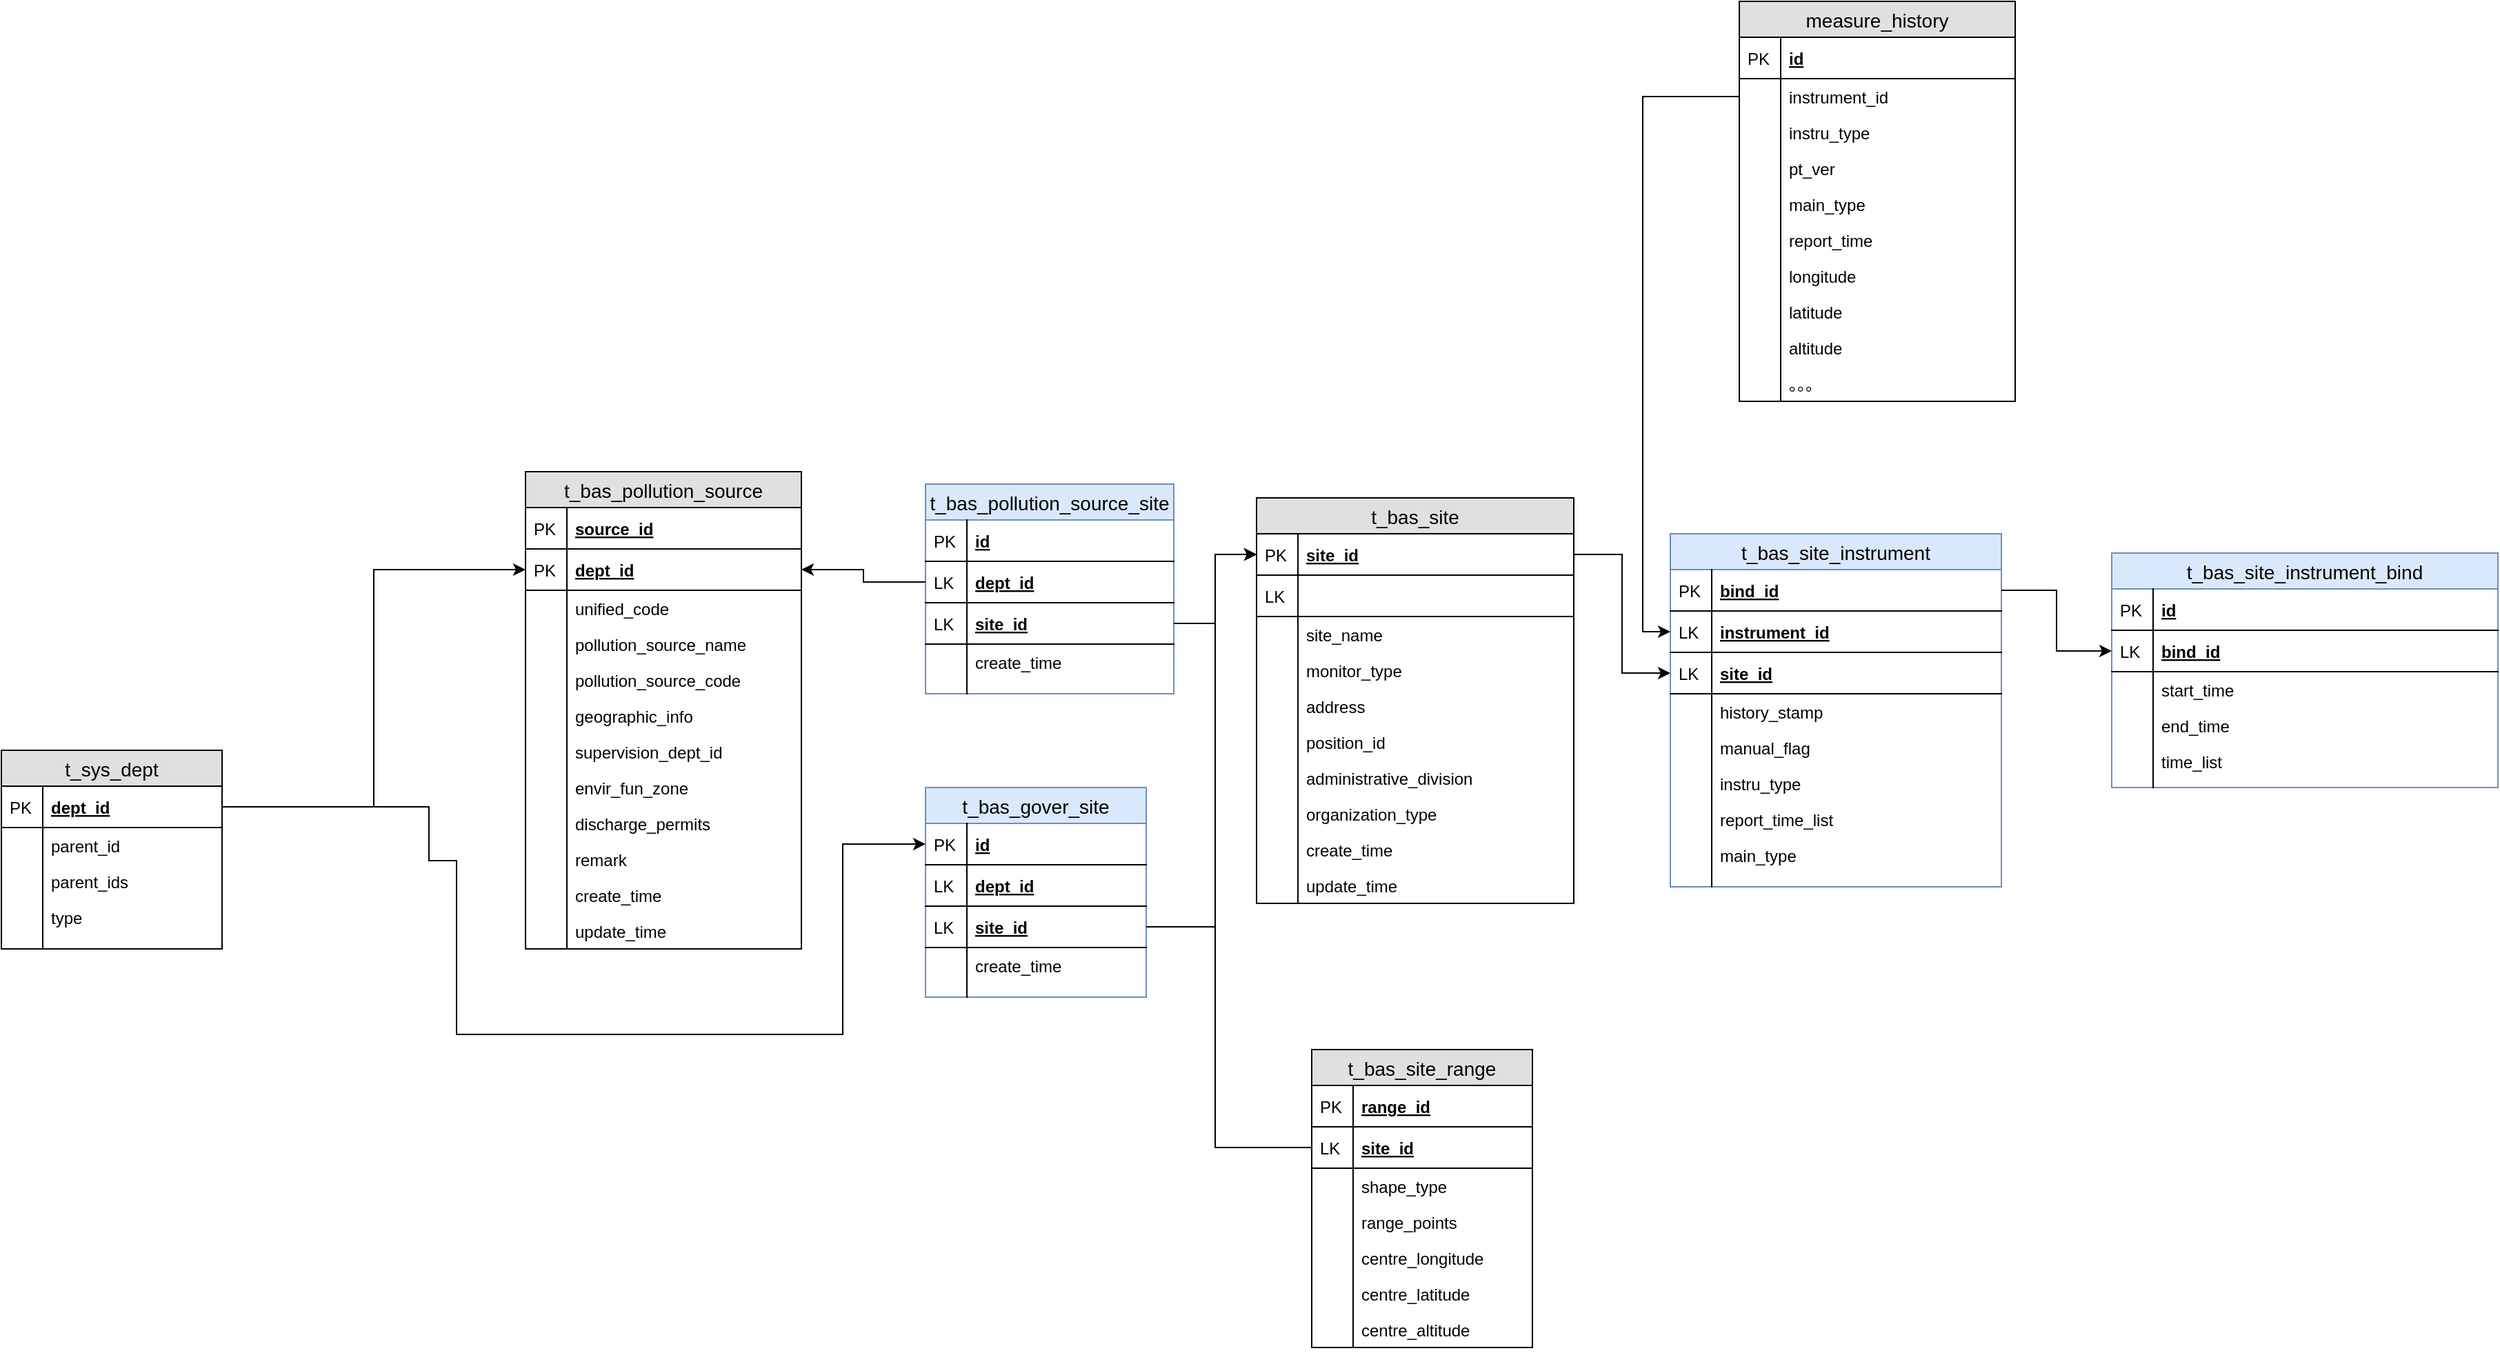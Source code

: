 <mxfile version="12.3.1" type="github" pages="1">
  <diagram id="wBtpnvuAtVZtpom5TscJ" name="Page-1">
    <mxGraphModel dx="2249" dy="1931" grid="1" gridSize="10" guides="1" tooltips="1" connect="1" arrows="1" fold="1" page="1" pageScale="1" pageWidth="827" pageHeight="1169" math="0" shadow="0">
      <root>
        <mxCell id="0"/>
        <mxCell id="1" parent="0"/>
        <mxCell id="mlgvoR9TbAIo5Vg3jV27-1" value="t_bas_site" style="swimlane;fontStyle=0;childLayout=stackLayout;horizontal=1;startSize=26;fillColor=#e0e0e0;horizontalStack=0;resizeParent=1;resizeParentMax=0;resizeLast=0;collapsible=1;marginBottom=0;swimlaneFillColor=#ffffff;align=center;fontSize=14;" parent="1" vertex="1">
          <mxGeometry x="190" y="140" width="230" height="294" as="geometry"/>
        </mxCell>
        <mxCell id="mlgvoR9TbAIo5Vg3jV27-2" value="site_id" style="shape=partialRectangle;top=0;left=0;right=0;bottom=1;align=left;verticalAlign=middle;fillColor=none;spacingLeft=34;spacingRight=4;overflow=hidden;rotatable=0;points=[[0,0.5],[1,0.5]];portConstraint=eastwest;dropTarget=0;fontStyle=5;fontSize=12;" parent="mlgvoR9TbAIo5Vg3jV27-1" vertex="1">
          <mxGeometry y="26" width="230" height="30" as="geometry"/>
        </mxCell>
        <mxCell id="mlgvoR9TbAIo5Vg3jV27-3" value="PK" style="shape=partialRectangle;top=0;left=0;bottom=0;fillColor=none;align=left;verticalAlign=middle;spacingLeft=4;spacingRight=4;overflow=hidden;rotatable=0;points=[];portConstraint=eastwest;part=1;fontSize=12;" parent="mlgvoR9TbAIo5Vg3jV27-2" vertex="1" connectable="0">
          <mxGeometry width="30" height="30" as="geometry"/>
        </mxCell>
        <mxCell id="mlgvoR9TbAIo5Vg3jV27-29" value="" style="shape=partialRectangle;top=0;left=0;right=0;bottom=1;align=left;verticalAlign=middle;fillColor=none;spacingLeft=34;spacingRight=4;overflow=hidden;rotatable=0;points=[[0,0.5],[1,0.5]];portConstraint=eastwest;dropTarget=0;fontStyle=5;fontSize=12;" parent="mlgvoR9TbAIo5Vg3jV27-1" vertex="1">
          <mxGeometry y="56" width="230" height="30" as="geometry"/>
        </mxCell>
        <mxCell id="mlgvoR9TbAIo5Vg3jV27-30" value="LK" style="shape=partialRectangle;top=0;left=0;bottom=0;fillColor=none;align=left;verticalAlign=middle;spacingLeft=4;spacingRight=4;overflow=hidden;rotatable=0;points=[];portConstraint=eastwest;part=1;fontSize=12;" parent="mlgvoR9TbAIo5Vg3jV27-29" vertex="1" connectable="0">
          <mxGeometry width="30" height="30" as="geometry"/>
        </mxCell>
        <mxCell id="mlgvoR9TbAIo5Vg3jV27-4" value="site_name" style="shape=partialRectangle;top=0;left=0;right=0;bottom=0;align=left;verticalAlign=top;fillColor=none;spacingLeft=34;spacingRight=4;overflow=hidden;rotatable=0;points=[[0,0.5],[1,0.5]];portConstraint=eastwest;dropTarget=0;fontSize=12;" parent="mlgvoR9TbAIo5Vg3jV27-1" vertex="1">
          <mxGeometry y="86" width="230" height="26" as="geometry"/>
        </mxCell>
        <mxCell id="mlgvoR9TbAIo5Vg3jV27-5" value="" style="shape=partialRectangle;top=0;left=0;bottom=0;fillColor=none;align=left;verticalAlign=top;spacingLeft=4;spacingRight=4;overflow=hidden;rotatable=0;points=[];portConstraint=eastwest;part=1;fontSize=12;" parent="mlgvoR9TbAIo5Vg3jV27-4" vertex="1" connectable="0">
          <mxGeometry width="30" height="26" as="geometry"/>
        </mxCell>
        <mxCell id="mlgvoR9TbAIo5Vg3jV27-6" value="monitor_type" style="shape=partialRectangle;top=0;left=0;right=0;bottom=0;align=left;verticalAlign=top;fillColor=none;spacingLeft=34;spacingRight=4;overflow=hidden;rotatable=0;points=[[0,0.5],[1,0.5]];portConstraint=eastwest;dropTarget=0;fontSize=12;" parent="mlgvoR9TbAIo5Vg3jV27-1" vertex="1">
          <mxGeometry y="112" width="230" height="26" as="geometry"/>
        </mxCell>
        <mxCell id="mlgvoR9TbAIo5Vg3jV27-7" value="" style="shape=partialRectangle;top=0;left=0;bottom=0;fillColor=none;align=left;verticalAlign=top;spacingLeft=4;spacingRight=4;overflow=hidden;rotatable=0;points=[];portConstraint=eastwest;part=1;fontSize=12;" parent="mlgvoR9TbAIo5Vg3jV27-6" vertex="1" connectable="0">
          <mxGeometry width="30" height="26" as="geometry"/>
        </mxCell>
        <mxCell id="mlgvoR9TbAIo5Vg3jV27-8" value="address" style="shape=partialRectangle;top=0;left=0;right=0;bottom=0;align=left;verticalAlign=top;fillColor=none;spacingLeft=34;spacingRight=4;overflow=hidden;rotatable=0;points=[[0,0.5],[1,0.5]];portConstraint=eastwest;dropTarget=0;fontSize=12;" parent="mlgvoR9TbAIo5Vg3jV27-1" vertex="1">
          <mxGeometry y="138" width="230" height="26" as="geometry"/>
        </mxCell>
        <mxCell id="mlgvoR9TbAIo5Vg3jV27-9" value="" style="shape=partialRectangle;top=0;left=0;bottom=0;fillColor=none;align=left;verticalAlign=top;spacingLeft=4;spacingRight=4;overflow=hidden;rotatable=0;points=[];portConstraint=eastwest;part=1;fontSize=12;" parent="mlgvoR9TbAIo5Vg3jV27-8" vertex="1" connectable="0">
          <mxGeometry width="30" height="26" as="geometry"/>
        </mxCell>
        <mxCell id="mlgvoR9TbAIo5Vg3jV27-31" value="position_id" style="shape=partialRectangle;top=0;left=0;right=0;bottom=0;align=left;verticalAlign=top;fillColor=none;spacingLeft=34;spacingRight=4;overflow=hidden;rotatable=0;points=[[0,0.5],[1,0.5]];portConstraint=eastwest;dropTarget=0;fontSize=12;" parent="mlgvoR9TbAIo5Vg3jV27-1" vertex="1">
          <mxGeometry y="164" width="230" height="26" as="geometry"/>
        </mxCell>
        <mxCell id="mlgvoR9TbAIo5Vg3jV27-32" value="" style="shape=partialRectangle;top=0;left=0;bottom=0;fillColor=none;align=left;verticalAlign=top;spacingLeft=4;spacingRight=4;overflow=hidden;rotatable=0;points=[];portConstraint=eastwest;part=1;fontSize=12;" parent="mlgvoR9TbAIo5Vg3jV27-31" vertex="1" connectable="0">
          <mxGeometry width="30" height="26" as="geometry"/>
        </mxCell>
        <mxCell id="mlgvoR9TbAIo5Vg3jV27-34" value="administrative_division" style="shape=partialRectangle;top=0;left=0;right=0;bottom=0;align=left;verticalAlign=top;fillColor=none;spacingLeft=34;spacingRight=4;overflow=hidden;rotatable=0;points=[[0,0.5],[1,0.5]];portConstraint=eastwest;dropTarget=0;fontSize=12;" parent="mlgvoR9TbAIo5Vg3jV27-1" vertex="1">
          <mxGeometry y="190" width="230" height="26" as="geometry"/>
        </mxCell>
        <mxCell id="mlgvoR9TbAIo5Vg3jV27-35" value="" style="shape=partialRectangle;top=0;left=0;bottom=0;fillColor=none;align=left;verticalAlign=top;spacingLeft=4;spacingRight=4;overflow=hidden;rotatable=0;points=[];portConstraint=eastwest;part=1;fontSize=12;" parent="mlgvoR9TbAIo5Vg3jV27-34" vertex="1" connectable="0">
          <mxGeometry width="30" height="26" as="geometry"/>
        </mxCell>
        <mxCell id="mlgvoR9TbAIo5Vg3jV27-178" value="organization_type" style="shape=partialRectangle;top=0;left=0;right=0;bottom=0;align=left;verticalAlign=top;fillColor=none;spacingLeft=34;spacingRight=4;overflow=hidden;rotatable=0;points=[[0,0.5],[1,0.5]];portConstraint=eastwest;dropTarget=0;fontSize=12;" parent="mlgvoR9TbAIo5Vg3jV27-1" vertex="1">
          <mxGeometry y="216" width="230" height="26" as="geometry"/>
        </mxCell>
        <mxCell id="mlgvoR9TbAIo5Vg3jV27-179" value="" style="shape=partialRectangle;top=0;left=0;bottom=0;fillColor=none;align=left;verticalAlign=top;spacingLeft=4;spacingRight=4;overflow=hidden;rotatable=0;points=[];portConstraint=eastwest;part=1;fontSize=12;" parent="mlgvoR9TbAIo5Vg3jV27-178" vertex="1" connectable="0">
          <mxGeometry width="30" height="26" as="geometry"/>
        </mxCell>
        <mxCell id="mlgvoR9TbAIo5Vg3jV27-180" value="create_time" style="shape=partialRectangle;top=0;left=0;right=0;bottom=0;align=left;verticalAlign=top;fillColor=none;spacingLeft=34;spacingRight=4;overflow=hidden;rotatable=0;points=[[0,0.5],[1,0.5]];portConstraint=eastwest;dropTarget=0;fontSize=12;" parent="mlgvoR9TbAIo5Vg3jV27-1" vertex="1">
          <mxGeometry y="242" width="230" height="26" as="geometry"/>
        </mxCell>
        <mxCell id="mlgvoR9TbAIo5Vg3jV27-181" value="" style="shape=partialRectangle;top=0;left=0;bottom=0;fillColor=none;align=left;verticalAlign=top;spacingLeft=4;spacingRight=4;overflow=hidden;rotatable=0;points=[];portConstraint=eastwest;part=1;fontSize=12;" parent="mlgvoR9TbAIo5Vg3jV27-180" vertex="1" connectable="0">
          <mxGeometry width="30" height="26" as="geometry"/>
        </mxCell>
        <mxCell id="mlgvoR9TbAIo5Vg3jV27-182" value="update_time" style="shape=partialRectangle;top=0;left=0;right=0;bottom=0;align=left;verticalAlign=top;fillColor=none;spacingLeft=34;spacingRight=4;overflow=hidden;rotatable=0;points=[[0,0.5],[1,0.5]];portConstraint=eastwest;dropTarget=0;fontSize=12;" parent="mlgvoR9TbAIo5Vg3jV27-1" vertex="1">
          <mxGeometry y="268" width="230" height="26" as="geometry"/>
        </mxCell>
        <mxCell id="mlgvoR9TbAIo5Vg3jV27-183" value="" style="shape=partialRectangle;top=0;left=0;bottom=0;fillColor=none;align=left;verticalAlign=top;spacingLeft=4;spacingRight=4;overflow=hidden;rotatable=0;points=[];portConstraint=eastwest;part=1;fontSize=12;" parent="mlgvoR9TbAIo5Vg3jV27-182" vertex="1" connectable="0">
          <mxGeometry width="30" height="26" as="geometry"/>
        </mxCell>
        <mxCell id="mlgvoR9TbAIo5Vg3jV27-36" value="t_bas_site_instrument" style="swimlane;fontStyle=0;childLayout=stackLayout;horizontal=1;startSize=26;fillColor=#dae8fc;horizontalStack=0;resizeParent=1;resizeParentMax=0;resizeLast=0;collapsible=1;marginBottom=0;swimlaneFillColor=#ffffff;align=center;fontSize=14;strokeColor=#6c8ebf;" parent="1" vertex="1">
          <mxGeometry x="490" y="166" width="240" height="256" as="geometry"/>
        </mxCell>
        <mxCell id="mlgvoR9TbAIo5Vg3jV27-37" value="bind_id" style="shape=partialRectangle;top=0;left=0;right=0;bottom=1;align=left;verticalAlign=middle;fillColor=none;spacingLeft=34;spacingRight=4;overflow=hidden;rotatable=0;points=[[0,0.5],[1,0.5]];portConstraint=eastwest;dropTarget=0;fontStyle=5;fontSize=12;" parent="mlgvoR9TbAIo5Vg3jV27-36" vertex="1">
          <mxGeometry y="26" width="240" height="30" as="geometry"/>
        </mxCell>
        <mxCell id="mlgvoR9TbAIo5Vg3jV27-38" value="PK" style="shape=partialRectangle;top=0;left=0;bottom=0;fillColor=none;align=left;verticalAlign=middle;spacingLeft=4;spacingRight=4;overflow=hidden;rotatable=0;points=[];portConstraint=eastwest;part=1;fontSize=12;" parent="mlgvoR9TbAIo5Vg3jV27-37" vertex="1" connectable="0">
          <mxGeometry width="30" height="30" as="geometry"/>
        </mxCell>
        <mxCell id="mlgvoR9TbAIo5Vg3jV27-47" value="instrument_id" style="shape=partialRectangle;top=0;left=0;right=0;bottom=1;align=left;verticalAlign=middle;fillColor=none;spacingLeft=34;spacingRight=4;overflow=hidden;rotatable=0;points=[[0,0.5],[1,0.5]];portConstraint=eastwest;dropTarget=0;fontStyle=5;fontSize=12;" parent="mlgvoR9TbAIo5Vg3jV27-36" vertex="1">
          <mxGeometry y="56" width="240" height="30" as="geometry"/>
        </mxCell>
        <mxCell id="mlgvoR9TbAIo5Vg3jV27-48" value="LK" style="shape=partialRectangle;top=0;left=0;bottom=0;fillColor=none;align=left;verticalAlign=middle;spacingLeft=4;spacingRight=4;overflow=hidden;rotatable=0;points=[];portConstraint=eastwest;part=1;fontSize=12;" parent="mlgvoR9TbAIo5Vg3jV27-47" vertex="1" connectable="0">
          <mxGeometry width="30" height="30" as="geometry"/>
        </mxCell>
        <mxCell id="mlgvoR9TbAIo5Vg3jV27-49" value="site_id" style="shape=partialRectangle;top=0;left=0;right=0;bottom=1;align=left;verticalAlign=middle;fillColor=none;spacingLeft=34;spacingRight=4;overflow=hidden;rotatable=0;points=[[0,0.5],[1,0.5]];portConstraint=eastwest;dropTarget=0;fontStyle=5;fontSize=12;" parent="mlgvoR9TbAIo5Vg3jV27-36" vertex="1">
          <mxGeometry y="86" width="240" height="30" as="geometry"/>
        </mxCell>
        <mxCell id="mlgvoR9TbAIo5Vg3jV27-50" value="LK" style="shape=partialRectangle;top=0;left=0;bottom=0;fillColor=none;align=left;verticalAlign=middle;spacingLeft=4;spacingRight=4;overflow=hidden;rotatable=0;points=[];portConstraint=eastwest;part=1;fontSize=12;" parent="mlgvoR9TbAIo5Vg3jV27-49" vertex="1" connectable="0">
          <mxGeometry width="30" height="30" as="geometry"/>
        </mxCell>
        <mxCell id="mlgvoR9TbAIo5Vg3jV27-39" value="history_stamp" style="shape=partialRectangle;top=0;left=0;right=0;bottom=0;align=left;verticalAlign=top;fillColor=none;spacingLeft=34;spacingRight=4;overflow=hidden;rotatable=0;points=[[0,0.5],[1,0.5]];portConstraint=eastwest;dropTarget=0;fontSize=12;" parent="mlgvoR9TbAIo5Vg3jV27-36" vertex="1">
          <mxGeometry y="116" width="240" height="26" as="geometry"/>
        </mxCell>
        <mxCell id="mlgvoR9TbAIo5Vg3jV27-40" value="" style="shape=partialRectangle;top=0;left=0;bottom=0;fillColor=none;align=left;verticalAlign=top;spacingLeft=4;spacingRight=4;overflow=hidden;rotatable=0;points=[];portConstraint=eastwest;part=1;fontSize=12;" parent="mlgvoR9TbAIo5Vg3jV27-39" vertex="1" connectable="0">
          <mxGeometry width="30" height="26" as="geometry"/>
        </mxCell>
        <mxCell id="mlgvoR9TbAIo5Vg3jV27-41" value="manual_flag" style="shape=partialRectangle;top=0;left=0;right=0;bottom=0;align=left;verticalAlign=top;fillColor=none;spacingLeft=34;spacingRight=4;overflow=hidden;rotatable=0;points=[[0,0.5],[1,0.5]];portConstraint=eastwest;dropTarget=0;fontSize=12;" parent="mlgvoR9TbAIo5Vg3jV27-36" vertex="1">
          <mxGeometry y="142" width="240" height="26" as="geometry"/>
        </mxCell>
        <mxCell id="mlgvoR9TbAIo5Vg3jV27-42" value="" style="shape=partialRectangle;top=0;left=0;bottom=0;fillColor=none;align=left;verticalAlign=top;spacingLeft=4;spacingRight=4;overflow=hidden;rotatable=0;points=[];portConstraint=eastwest;part=1;fontSize=12;" parent="mlgvoR9TbAIo5Vg3jV27-41" vertex="1" connectable="0">
          <mxGeometry width="30" height="26" as="geometry"/>
        </mxCell>
        <mxCell id="mlgvoR9TbAIo5Vg3jV27-43" value="instru_type" style="shape=partialRectangle;top=0;left=0;right=0;bottom=0;align=left;verticalAlign=top;fillColor=none;spacingLeft=34;spacingRight=4;overflow=hidden;rotatable=0;points=[[0,0.5],[1,0.5]];portConstraint=eastwest;dropTarget=0;fontSize=12;" parent="mlgvoR9TbAIo5Vg3jV27-36" vertex="1">
          <mxGeometry y="168" width="240" height="26" as="geometry"/>
        </mxCell>
        <mxCell id="mlgvoR9TbAIo5Vg3jV27-44" value="" style="shape=partialRectangle;top=0;left=0;bottom=0;fillColor=none;align=left;verticalAlign=top;spacingLeft=4;spacingRight=4;overflow=hidden;rotatable=0;points=[];portConstraint=eastwest;part=1;fontSize=12;" parent="mlgvoR9TbAIo5Vg3jV27-43" vertex="1" connectable="0">
          <mxGeometry width="30" height="26" as="geometry"/>
        </mxCell>
        <mxCell id="mlgvoR9TbAIo5Vg3jV27-53" value="report_time_list" style="shape=partialRectangle;top=0;left=0;right=0;bottom=0;align=left;verticalAlign=top;fillColor=none;spacingLeft=34;spacingRight=4;overflow=hidden;rotatable=0;points=[[0,0.5],[1,0.5]];portConstraint=eastwest;dropTarget=0;fontSize=12;" parent="mlgvoR9TbAIo5Vg3jV27-36" vertex="1">
          <mxGeometry y="194" width="240" height="26" as="geometry"/>
        </mxCell>
        <mxCell id="mlgvoR9TbAIo5Vg3jV27-54" value="" style="shape=partialRectangle;top=0;left=0;bottom=0;fillColor=none;align=left;verticalAlign=top;spacingLeft=4;spacingRight=4;overflow=hidden;rotatable=0;points=[];portConstraint=eastwest;part=1;fontSize=12;" parent="mlgvoR9TbAIo5Vg3jV27-53" vertex="1" connectable="0">
          <mxGeometry width="30" height="26" as="geometry"/>
        </mxCell>
        <mxCell id="mlgvoR9TbAIo5Vg3jV27-51" value="main_type" style="shape=partialRectangle;top=0;left=0;right=0;bottom=0;align=left;verticalAlign=top;fillColor=none;spacingLeft=34;spacingRight=4;overflow=hidden;rotatable=0;points=[[0,0.5],[1,0.5]];portConstraint=eastwest;dropTarget=0;fontSize=12;" parent="mlgvoR9TbAIo5Vg3jV27-36" vertex="1">
          <mxGeometry y="220" width="240" height="26" as="geometry"/>
        </mxCell>
        <mxCell id="mlgvoR9TbAIo5Vg3jV27-52" value="" style="shape=partialRectangle;top=0;left=0;bottom=0;fillColor=none;align=left;verticalAlign=top;spacingLeft=4;spacingRight=4;overflow=hidden;rotatable=0;points=[];portConstraint=eastwest;part=1;fontSize=12;" parent="mlgvoR9TbAIo5Vg3jV27-51" vertex="1" connectable="0">
          <mxGeometry width="30" height="26" as="geometry"/>
        </mxCell>
        <mxCell id="mlgvoR9TbAIo5Vg3jV27-45" value="" style="shape=partialRectangle;top=0;left=0;right=0;bottom=0;align=left;verticalAlign=top;fillColor=none;spacingLeft=34;spacingRight=4;overflow=hidden;rotatable=0;points=[[0,0.5],[1,0.5]];portConstraint=eastwest;dropTarget=0;fontSize=12;" parent="mlgvoR9TbAIo5Vg3jV27-36" vertex="1">
          <mxGeometry y="246" width="240" height="10" as="geometry"/>
        </mxCell>
        <mxCell id="mlgvoR9TbAIo5Vg3jV27-46" value="" style="shape=partialRectangle;top=0;left=0;bottom=0;fillColor=none;align=left;verticalAlign=top;spacingLeft=4;spacingRight=4;overflow=hidden;rotatable=0;points=[];portConstraint=eastwest;part=1;fontSize=12;" parent="mlgvoR9TbAIo5Vg3jV27-45" vertex="1" connectable="0">
          <mxGeometry width="30" height="10" as="geometry"/>
        </mxCell>
        <mxCell id="mlgvoR9TbAIo5Vg3jV27-55" value="t_bas_site_range" style="swimlane;fontStyle=0;childLayout=stackLayout;horizontal=1;startSize=26;fillColor=#e0e0e0;horizontalStack=0;resizeParent=1;resizeParentMax=0;resizeLast=0;collapsible=1;marginBottom=0;swimlaneFillColor=#ffffff;align=center;fontSize=14;" parent="1" vertex="1">
          <mxGeometry x="230" y="540" width="160" height="216" as="geometry"/>
        </mxCell>
        <mxCell id="mlgvoR9TbAIo5Vg3jV27-56" value="range_id" style="shape=partialRectangle;top=0;left=0;right=0;bottom=1;align=left;verticalAlign=middle;fillColor=none;spacingLeft=34;spacingRight=4;overflow=hidden;rotatable=0;points=[[0,0.5],[1,0.5]];portConstraint=eastwest;dropTarget=0;fontStyle=5;fontSize=12;" parent="mlgvoR9TbAIo5Vg3jV27-55" vertex="1">
          <mxGeometry y="26" width="160" height="30" as="geometry"/>
        </mxCell>
        <mxCell id="mlgvoR9TbAIo5Vg3jV27-57" value="PK" style="shape=partialRectangle;top=0;left=0;bottom=0;fillColor=none;align=left;verticalAlign=middle;spacingLeft=4;spacingRight=4;overflow=hidden;rotatable=0;points=[];portConstraint=eastwest;part=1;fontSize=12;" parent="mlgvoR9TbAIo5Vg3jV27-56" vertex="1" connectable="0">
          <mxGeometry width="30" height="30" as="geometry"/>
        </mxCell>
        <mxCell id="mlgvoR9TbAIo5Vg3jV27-66" value="site_id" style="shape=partialRectangle;top=0;left=0;right=0;bottom=1;align=left;verticalAlign=middle;fillColor=none;spacingLeft=34;spacingRight=4;overflow=hidden;rotatable=0;points=[[0,0.5],[1,0.5]];portConstraint=eastwest;dropTarget=0;fontStyle=5;fontSize=12;" parent="mlgvoR9TbAIo5Vg3jV27-55" vertex="1">
          <mxGeometry y="56" width="160" height="30" as="geometry"/>
        </mxCell>
        <mxCell id="mlgvoR9TbAIo5Vg3jV27-67" value="LK" style="shape=partialRectangle;top=0;left=0;bottom=0;fillColor=none;align=left;verticalAlign=middle;spacingLeft=4;spacingRight=4;overflow=hidden;rotatable=0;points=[];portConstraint=eastwest;part=1;fontSize=12;" parent="mlgvoR9TbAIo5Vg3jV27-66" vertex="1" connectable="0">
          <mxGeometry width="30" height="30" as="geometry"/>
        </mxCell>
        <mxCell id="mlgvoR9TbAIo5Vg3jV27-58" value="shape_type" style="shape=partialRectangle;top=0;left=0;right=0;bottom=0;align=left;verticalAlign=top;fillColor=none;spacingLeft=34;spacingRight=4;overflow=hidden;rotatable=0;points=[[0,0.5],[1,0.5]];portConstraint=eastwest;dropTarget=0;fontSize=12;" parent="mlgvoR9TbAIo5Vg3jV27-55" vertex="1">
          <mxGeometry y="86" width="160" height="26" as="geometry"/>
        </mxCell>
        <mxCell id="mlgvoR9TbAIo5Vg3jV27-59" value="" style="shape=partialRectangle;top=0;left=0;bottom=0;fillColor=none;align=left;verticalAlign=top;spacingLeft=4;spacingRight=4;overflow=hidden;rotatable=0;points=[];portConstraint=eastwest;part=1;fontSize=12;" parent="mlgvoR9TbAIo5Vg3jV27-58" vertex="1" connectable="0">
          <mxGeometry width="30" height="26" as="geometry"/>
        </mxCell>
        <mxCell id="mlgvoR9TbAIo5Vg3jV27-60" value="range_points" style="shape=partialRectangle;top=0;left=0;right=0;bottom=0;align=left;verticalAlign=top;fillColor=none;spacingLeft=34;spacingRight=4;overflow=hidden;rotatable=0;points=[[0,0.5],[1,0.5]];portConstraint=eastwest;dropTarget=0;fontSize=12;" parent="mlgvoR9TbAIo5Vg3jV27-55" vertex="1">
          <mxGeometry y="112" width="160" height="26" as="geometry"/>
        </mxCell>
        <mxCell id="mlgvoR9TbAIo5Vg3jV27-61" value="" style="shape=partialRectangle;top=0;left=0;bottom=0;fillColor=none;align=left;verticalAlign=top;spacingLeft=4;spacingRight=4;overflow=hidden;rotatable=0;points=[];portConstraint=eastwest;part=1;fontSize=12;" parent="mlgvoR9TbAIo5Vg3jV27-60" vertex="1" connectable="0">
          <mxGeometry width="30" height="26" as="geometry"/>
        </mxCell>
        <mxCell id="mlgvoR9TbAIo5Vg3jV27-62" value="centre_longitude" style="shape=partialRectangle;top=0;left=0;right=0;bottom=0;align=left;verticalAlign=top;fillColor=none;spacingLeft=34;spacingRight=4;overflow=hidden;rotatable=0;points=[[0,0.5],[1,0.5]];portConstraint=eastwest;dropTarget=0;fontSize=12;" parent="mlgvoR9TbAIo5Vg3jV27-55" vertex="1">
          <mxGeometry y="138" width="160" height="26" as="geometry"/>
        </mxCell>
        <mxCell id="mlgvoR9TbAIo5Vg3jV27-63" value="" style="shape=partialRectangle;top=0;left=0;bottom=0;fillColor=none;align=left;verticalAlign=top;spacingLeft=4;spacingRight=4;overflow=hidden;rotatable=0;points=[];portConstraint=eastwest;part=1;fontSize=12;" parent="mlgvoR9TbAIo5Vg3jV27-62" vertex="1" connectable="0">
          <mxGeometry width="30" height="26" as="geometry"/>
        </mxCell>
        <mxCell id="mlgvoR9TbAIo5Vg3jV27-68" value="centre_latitude" style="shape=partialRectangle;top=0;left=0;right=0;bottom=0;align=left;verticalAlign=top;fillColor=none;spacingLeft=34;spacingRight=4;overflow=hidden;rotatable=0;points=[[0,0.5],[1,0.5]];portConstraint=eastwest;dropTarget=0;fontSize=12;" parent="mlgvoR9TbAIo5Vg3jV27-55" vertex="1">
          <mxGeometry y="164" width="160" height="26" as="geometry"/>
        </mxCell>
        <mxCell id="mlgvoR9TbAIo5Vg3jV27-69" value="" style="shape=partialRectangle;top=0;left=0;bottom=0;fillColor=none;align=left;verticalAlign=top;spacingLeft=4;spacingRight=4;overflow=hidden;rotatable=0;points=[];portConstraint=eastwest;part=1;fontSize=12;" parent="mlgvoR9TbAIo5Vg3jV27-68" vertex="1" connectable="0">
          <mxGeometry width="30" height="26" as="geometry"/>
        </mxCell>
        <mxCell id="mlgvoR9TbAIo5Vg3jV27-70" value="centre_altitude" style="shape=partialRectangle;top=0;left=0;right=0;bottom=0;align=left;verticalAlign=top;fillColor=none;spacingLeft=34;spacingRight=4;overflow=hidden;rotatable=0;points=[[0,0.5],[1,0.5]];portConstraint=eastwest;dropTarget=0;fontSize=12;" parent="mlgvoR9TbAIo5Vg3jV27-55" vertex="1">
          <mxGeometry y="190" width="160" height="26" as="geometry"/>
        </mxCell>
        <mxCell id="mlgvoR9TbAIo5Vg3jV27-71" value="" style="shape=partialRectangle;top=0;left=0;bottom=0;fillColor=none;align=left;verticalAlign=top;spacingLeft=4;spacingRight=4;overflow=hidden;rotatable=0;points=[];portConstraint=eastwest;part=1;fontSize=12;" parent="mlgvoR9TbAIo5Vg3jV27-70" vertex="1" connectable="0">
          <mxGeometry width="30" height="26" as="geometry"/>
        </mxCell>
        <mxCell id="mlgvoR9TbAIo5Vg3jV27-72" value="t_bas_site_instrument_bind" style="swimlane;fontStyle=0;childLayout=stackLayout;horizontal=1;startSize=26;fillColor=#dae8fc;horizontalStack=0;resizeParent=1;resizeParentMax=0;resizeLast=0;collapsible=1;marginBottom=0;swimlaneFillColor=#ffffff;align=center;fontSize=14;strokeColor=#6c8ebf;" parent="1" vertex="1">
          <mxGeometry x="810" y="180" width="280" height="170" as="geometry"/>
        </mxCell>
        <mxCell id="mlgvoR9TbAIo5Vg3jV27-73" value="id" style="shape=partialRectangle;top=0;left=0;right=0;bottom=1;align=left;verticalAlign=middle;fillColor=none;spacingLeft=34;spacingRight=4;overflow=hidden;rotatable=0;points=[[0,0.5],[1,0.5]];portConstraint=eastwest;dropTarget=0;fontStyle=5;fontSize=12;" parent="mlgvoR9TbAIo5Vg3jV27-72" vertex="1">
          <mxGeometry y="26" width="280" height="30" as="geometry"/>
        </mxCell>
        <mxCell id="mlgvoR9TbAIo5Vg3jV27-74" value="PK" style="shape=partialRectangle;top=0;left=0;bottom=0;fillColor=none;align=left;verticalAlign=middle;spacingLeft=4;spacingRight=4;overflow=hidden;rotatable=0;points=[];portConstraint=eastwest;part=1;fontSize=12;" parent="mlgvoR9TbAIo5Vg3jV27-73" vertex="1" connectable="0">
          <mxGeometry width="30" height="30" as="geometry"/>
        </mxCell>
        <mxCell id="mlgvoR9TbAIo5Vg3jV27-83" value="bind_id" style="shape=partialRectangle;top=0;left=0;right=0;bottom=1;align=left;verticalAlign=middle;fillColor=none;spacingLeft=34;spacingRight=4;overflow=hidden;rotatable=0;points=[[0,0.5],[1,0.5]];portConstraint=eastwest;dropTarget=0;fontStyle=5;fontSize=12;" parent="mlgvoR9TbAIo5Vg3jV27-72" vertex="1">
          <mxGeometry y="56" width="280" height="30" as="geometry"/>
        </mxCell>
        <mxCell id="mlgvoR9TbAIo5Vg3jV27-84" value="LK" style="shape=partialRectangle;top=0;left=0;bottom=0;fillColor=none;align=left;verticalAlign=middle;spacingLeft=4;spacingRight=4;overflow=hidden;rotatable=0;points=[];portConstraint=eastwest;part=1;fontSize=12;" parent="mlgvoR9TbAIo5Vg3jV27-83" vertex="1" connectable="0">
          <mxGeometry width="30" height="30" as="geometry"/>
        </mxCell>
        <mxCell id="mlgvoR9TbAIo5Vg3jV27-75" value="start_time" style="shape=partialRectangle;top=0;left=0;right=0;bottom=0;align=left;verticalAlign=top;fillColor=none;spacingLeft=34;spacingRight=4;overflow=hidden;rotatable=0;points=[[0,0.5],[1,0.5]];portConstraint=eastwest;dropTarget=0;fontSize=12;" parent="mlgvoR9TbAIo5Vg3jV27-72" vertex="1">
          <mxGeometry y="86" width="280" height="26" as="geometry"/>
        </mxCell>
        <mxCell id="mlgvoR9TbAIo5Vg3jV27-76" value="" style="shape=partialRectangle;top=0;left=0;bottom=0;fillColor=none;align=left;verticalAlign=top;spacingLeft=4;spacingRight=4;overflow=hidden;rotatable=0;points=[];portConstraint=eastwest;part=1;fontSize=12;" parent="mlgvoR9TbAIo5Vg3jV27-75" vertex="1" connectable="0">
          <mxGeometry width="30" height="26" as="geometry"/>
        </mxCell>
        <mxCell id="mlgvoR9TbAIo5Vg3jV27-77" value="end_time" style="shape=partialRectangle;top=0;left=0;right=0;bottom=0;align=left;verticalAlign=top;fillColor=none;spacingLeft=34;spacingRight=4;overflow=hidden;rotatable=0;points=[[0,0.5],[1,0.5]];portConstraint=eastwest;dropTarget=0;fontSize=12;" parent="mlgvoR9TbAIo5Vg3jV27-72" vertex="1">
          <mxGeometry y="112" width="280" height="26" as="geometry"/>
        </mxCell>
        <mxCell id="mlgvoR9TbAIo5Vg3jV27-78" value="" style="shape=partialRectangle;top=0;left=0;bottom=0;fillColor=none;align=left;verticalAlign=top;spacingLeft=4;spacingRight=4;overflow=hidden;rotatable=0;points=[];portConstraint=eastwest;part=1;fontSize=12;" parent="mlgvoR9TbAIo5Vg3jV27-77" vertex="1" connectable="0">
          <mxGeometry width="30" height="26" as="geometry"/>
        </mxCell>
        <mxCell id="mlgvoR9TbAIo5Vg3jV27-79" value="time_list" style="shape=partialRectangle;top=0;left=0;right=0;bottom=0;align=left;verticalAlign=top;fillColor=none;spacingLeft=34;spacingRight=4;overflow=hidden;rotatable=0;points=[[0,0.5],[1,0.5]];portConstraint=eastwest;dropTarget=0;fontSize=12;" parent="mlgvoR9TbAIo5Vg3jV27-72" vertex="1">
          <mxGeometry y="138" width="280" height="22" as="geometry"/>
        </mxCell>
        <mxCell id="mlgvoR9TbAIo5Vg3jV27-80" value="" style="shape=partialRectangle;top=0;left=0;bottom=0;fillColor=none;align=left;verticalAlign=top;spacingLeft=4;spacingRight=4;overflow=hidden;rotatable=0;points=[];portConstraint=eastwest;part=1;fontSize=12;" parent="mlgvoR9TbAIo5Vg3jV27-79" vertex="1" connectable="0">
          <mxGeometry width="30" height="22" as="geometry"/>
        </mxCell>
        <mxCell id="mlgvoR9TbAIo5Vg3jV27-81" value="" style="shape=partialRectangle;top=0;left=0;right=0;bottom=0;align=left;verticalAlign=top;fillColor=none;spacingLeft=34;spacingRight=4;overflow=hidden;rotatable=0;points=[[0,0.5],[1,0.5]];portConstraint=eastwest;dropTarget=0;fontSize=12;" parent="mlgvoR9TbAIo5Vg3jV27-72" vertex="1">
          <mxGeometry y="160" width="280" height="10" as="geometry"/>
        </mxCell>
        <mxCell id="mlgvoR9TbAIo5Vg3jV27-82" value="" style="shape=partialRectangle;top=0;left=0;bottom=0;fillColor=none;align=left;verticalAlign=top;spacingLeft=4;spacingRight=4;overflow=hidden;rotatable=0;points=[];portConstraint=eastwest;part=1;fontSize=12;" parent="mlgvoR9TbAIo5Vg3jV27-81" vertex="1" connectable="0">
          <mxGeometry width="30" height="10" as="geometry"/>
        </mxCell>
        <mxCell id="mlgvoR9TbAIo5Vg3jV27-85" value="t_bas_pollution_source" style="swimlane;fontStyle=0;childLayout=stackLayout;horizontal=1;startSize=26;fillColor=#e0e0e0;horizontalStack=0;resizeParent=1;resizeParentMax=0;resizeLast=0;collapsible=1;marginBottom=0;swimlaneFillColor=#ffffff;align=center;fontSize=14;" parent="1" vertex="1">
          <mxGeometry x="-340" y="121" width="200" height="346" as="geometry"/>
        </mxCell>
        <mxCell id="mlgvoR9TbAIo5Vg3jV27-86" value="source_id" style="shape=partialRectangle;top=0;left=0;right=0;bottom=1;align=left;verticalAlign=middle;fillColor=none;spacingLeft=34;spacingRight=4;overflow=hidden;rotatable=0;points=[[0,0.5],[1,0.5]];portConstraint=eastwest;dropTarget=0;fontStyle=5;fontSize=12;" parent="mlgvoR9TbAIo5Vg3jV27-85" vertex="1">
          <mxGeometry y="26" width="200" height="30" as="geometry"/>
        </mxCell>
        <mxCell id="mlgvoR9TbAIo5Vg3jV27-87" value="PK" style="shape=partialRectangle;top=0;left=0;bottom=0;fillColor=none;align=left;verticalAlign=middle;spacingLeft=4;spacingRight=4;overflow=hidden;rotatable=0;points=[];portConstraint=eastwest;part=1;fontSize=12;" parent="mlgvoR9TbAIo5Vg3jV27-86" vertex="1" connectable="0">
          <mxGeometry width="30" height="30" as="geometry"/>
        </mxCell>
        <mxCell id="mlgvoR9TbAIo5Vg3jV27-96" value="dept_id" style="shape=partialRectangle;top=0;left=0;right=0;bottom=1;align=left;verticalAlign=middle;fillColor=none;spacingLeft=34;spacingRight=4;overflow=hidden;rotatable=0;points=[[0,0.5],[1,0.5]];portConstraint=eastwest;dropTarget=0;fontStyle=5;fontSize=12;" parent="mlgvoR9TbAIo5Vg3jV27-85" vertex="1">
          <mxGeometry y="56" width="200" height="30" as="geometry"/>
        </mxCell>
        <mxCell id="mlgvoR9TbAIo5Vg3jV27-97" value="PK" style="shape=partialRectangle;top=0;left=0;bottom=0;fillColor=none;align=left;verticalAlign=middle;spacingLeft=4;spacingRight=4;overflow=hidden;rotatable=0;points=[];portConstraint=eastwest;part=1;fontSize=12;" parent="mlgvoR9TbAIo5Vg3jV27-96" vertex="1" connectable="0">
          <mxGeometry width="30" height="30" as="geometry"/>
        </mxCell>
        <mxCell id="mlgvoR9TbAIo5Vg3jV27-88" value="unified_code" style="shape=partialRectangle;top=0;left=0;right=0;bottom=0;align=left;verticalAlign=top;fillColor=none;spacingLeft=34;spacingRight=4;overflow=hidden;rotatable=0;points=[[0,0.5],[1,0.5]];portConstraint=eastwest;dropTarget=0;fontSize=12;" parent="mlgvoR9TbAIo5Vg3jV27-85" vertex="1">
          <mxGeometry y="86" width="200" height="26" as="geometry"/>
        </mxCell>
        <mxCell id="mlgvoR9TbAIo5Vg3jV27-89" value="" style="shape=partialRectangle;top=0;left=0;bottom=0;fillColor=none;align=left;verticalAlign=top;spacingLeft=4;spacingRight=4;overflow=hidden;rotatable=0;points=[];portConstraint=eastwest;part=1;fontSize=12;" parent="mlgvoR9TbAIo5Vg3jV27-88" vertex="1" connectable="0">
          <mxGeometry width="30" height="26" as="geometry"/>
        </mxCell>
        <mxCell id="mlgvoR9TbAIo5Vg3jV27-90" value="pollution_source_name" style="shape=partialRectangle;top=0;left=0;right=0;bottom=0;align=left;verticalAlign=top;fillColor=none;spacingLeft=34;spacingRight=4;overflow=hidden;rotatable=0;points=[[0,0.5],[1,0.5]];portConstraint=eastwest;dropTarget=0;fontSize=12;" parent="mlgvoR9TbAIo5Vg3jV27-85" vertex="1">
          <mxGeometry y="112" width="200" height="26" as="geometry"/>
        </mxCell>
        <mxCell id="mlgvoR9TbAIo5Vg3jV27-91" value="" style="shape=partialRectangle;top=0;left=0;bottom=0;fillColor=none;align=left;verticalAlign=top;spacingLeft=4;spacingRight=4;overflow=hidden;rotatable=0;points=[];portConstraint=eastwest;part=1;fontSize=12;" parent="mlgvoR9TbAIo5Vg3jV27-90" vertex="1" connectable="0">
          <mxGeometry width="30" height="26" as="geometry"/>
        </mxCell>
        <mxCell id="mlgvoR9TbAIo5Vg3jV27-92" value="pollution_source_code" style="shape=partialRectangle;top=0;left=0;right=0;bottom=0;align=left;verticalAlign=top;fillColor=none;spacingLeft=34;spacingRight=4;overflow=hidden;rotatable=0;points=[[0,0.5],[1,0.5]];portConstraint=eastwest;dropTarget=0;fontSize=12;" parent="mlgvoR9TbAIo5Vg3jV27-85" vertex="1">
          <mxGeometry y="138" width="200" height="26" as="geometry"/>
        </mxCell>
        <mxCell id="mlgvoR9TbAIo5Vg3jV27-93" value="" style="shape=partialRectangle;top=0;left=0;bottom=0;fillColor=none;align=left;verticalAlign=top;spacingLeft=4;spacingRight=4;overflow=hidden;rotatable=0;points=[];portConstraint=eastwest;part=1;fontSize=12;" parent="mlgvoR9TbAIo5Vg3jV27-92" vertex="1" connectable="0">
          <mxGeometry width="30" height="26" as="geometry"/>
        </mxCell>
        <mxCell id="mlgvoR9TbAIo5Vg3jV27-98" value="geographic_info" style="shape=partialRectangle;top=0;left=0;right=0;bottom=0;align=left;verticalAlign=top;fillColor=none;spacingLeft=34;spacingRight=4;overflow=hidden;rotatable=0;points=[[0,0.5],[1,0.5]];portConstraint=eastwest;dropTarget=0;fontSize=12;" parent="mlgvoR9TbAIo5Vg3jV27-85" vertex="1">
          <mxGeometry y="164" width="200" height="26" as="geometry"/>
        </mxCell>
        <mxCell id="mlgvoR9TbAIo5Vg3jV27-99" value="" style="shape=partialRectangle;top=0;left=0;bottom=0;fillColor=none;align=left;verticalAlign=top;spacingLeft=4;spacingRight=4;overflow=hidden;rotatable=0;points=[];portConstraint=eastwest;part=1;fontSize=12;" parent="mlgvoR9TbAIo5Vg3jV27-98" vertex="1" connectable="0">
          <mxGeometry width="30" height="26" as="geometry"/>
        </mxCell>
        <mxCell id="mlgvoR9TbAIo5Vg3jV27-100" value="supervision_dept_id" style="shape=partialRectangle;top=0;left=0;right=0;bottom=0;align=left;verticalAlign=top;fillColor=none;spacingLeft=34;spacingRight=4;overflow=hidden;rotatable=0;points=[[0,0.5],[1,0.5]];portConstraint=eastwest;dropTarget=0;fontSize=12;" parent="mlgvoR9TbAIo5Vg3jV27-85" vertex="1">
          <mxGeometry y="190" width="200" height="26" as="geometry"/>
        </mxCell>
        <mxCell id="mlgvoR9TbAIo5Vg3jV27-101" value="" style="shape=partialRectangle;top=0;left=0;bottom=0;fillColor=none;align=left;verticalAlign=top;spacingLeft=4;spacingRight=4;overflow=hidden;rotatable=0;points=[];portConstraint=eastwest;part=1;fontSize=12;" parent="mlgvoR9TbAIo5Vg3jV27-100" vertex="1" connectable="0">
          <mxGeometry width="30" height="26" as="geometry"/>
        </mxCell>
        <mxCell id="mlgvoR9TbAIo5Vg3jV27-102" value="envir_fun_zone" style="shape=partialRectangle;top=0;left=0;right=0;bottom=0;align=left;verticalAlign=top;fillColor=none;spacingLeft=34;spacingRight=4;overflow=hidden;rotatable=0;points=[[0,0.5],[1,0.5]];portConstraint=eastwest;dropTarget=0;fontSize=12;" parent="mlgvoR9TbAIo5Vg3jV27-85" vertex="1">
          <mxGeometry y="216" width="200" height="26" as="geometry"/>
        </mxCell>
        <mxCell id="mlgvoR9TbAIo5Vg3jV27-103" value="" style="shape=partialRectangle;top=0;left=0;bottom=0;fillColor=none;align=left;verticalAlign=top;spacingLeft=4;spacingRight=4;overflow=hidden;rotatable=0;points=[];portConstraint=eastwest;part=1;fontSize=12;" parent="mlgvoR9TbAIo5Vg3jV27-102" vertex="1" connectable="0">
          <mxGeometry width="30" height="26" as="geometry"/>
        </mxCell>
        <mxCell id="mlgvoR9TbAIo5Vg3jV27-123" value="discharge_permits" style="shape=partialRectangle;top=0;left=0;right=0;bottom=0;align=left;verticalAlign=top;fillColor=none;spacingLeft=34;spacingRight=4;overflow=hidden;rotatable=0;points=[[0,0.5],[1,0.5]];portConstraint=eastwest;dropTarget=0;fontSize=12;" parent="mlgvoR9TbAIo5Vg3jV27-85" vertex="1">
          <mxGeometry y="242" width="200" height="26" as="geometry"/>
        </mxCell>
        <mxCell id="mlgvoR9TbAIo5Vg3jV27-124" value="" style="shape=partialRectangle;top=0;left=0;bottom=0;fillColor=none;align=left;verticalAlign=top;spacingLeft=4;spacingRight=4;overflow=hidden;rotatable=0;points=[];portConstraint=eastwest;part=1;fontSize=12;" parent="mlgvoR9TbAIo5Vg3jV27-123" vertex="1" connectable="0">
          <mxGeometry width="30" height="26" as="geometry"/>
        </mxCell>
        <mxCell id="mlgvoR9TbAIo5Vg3jV27-125" value="remark" style="shape=partialRectangle;top=0;left=0;right=0;bottom=0;align=left;verticalAlign=top;fillColor=none;spacingLeft=34;spacingRight=4;overflow=hidden;rotatable=0;points=[[0,0.5],[1,0.5]];portConstraint=eastwest;dropTarget=0;fontSize=12;" parent="mlgvoR9TbAIo5Vg3jV27-85" vertex="1">
          <mxGeometry y="268" width="200" height="26" as="geometry"/>
        </mxCell>
        <mxCell id="mlgvoR9TbAIo5Vg3jV27-126" value="" style="shape=partialRectangle;top=0;left=0;bottom=0;fillColor=none;align=left;verticalAlign=top;spacingLeft=4;spacingRight=4;overflow=hidden;rotatable=0;points=[];portConstraint=eastwest;part=1;fontSize=12;" parent="mlgvoR9TbAIo5Vg3jV27-125" vertex="1" connectable="0">
          <mxGeometry width="30" height="26" as="geometry"/>
        </mxCell>
        <mxCell id="mlgvoR9TbAIo5Vg3jV27-127" value="create_time" style="shape=partialRectangle;top=0;left=0;right=0;bottom=0;align=left;verticalAlign=top;fillColor=none;spacingLeft=34;spacingRight=4;overflow=hidden;rotatable=0;points=[[0,0.5],[1,0.5]];portConstraint=eastwest;dropTarget=0;fontSize=12;" parent="mlgvoR9TbAIo5Vg3jV27-85" vertex="1">
          <mxGeometry y="294" width="200" height="26" as="geometry"/>
        </mxCell>
        <mxCell id="mlgvoR9TbAIo5Vg3jV27-128" value="" style="shape=partialRectangle;top=0;left=0;bottom=0;fillColor=none;align=left;verticalAlign=top;spacingLeft=4;spacingRight=4;overflow=hidden;rotatable=0;points=[];portConstraint=eastwest;part=1;fontSize=12;" parent="mlgvoR9TbAIo5Vg3jV27-127" vertex="1" connectable="0">
          <mxGeometry width="30" height="26" as="geometry"/>
        </mxCell>
        <mxCell id="mlgvoR9TbAIo5Vg3jV27-129" value="update_time" style="shape=partialRectangle;top=0;left=0;right=0;bottom=0;align=left;verticalAlign=top;fillColor=none;spacingLeft=34;spacingRight=4;overflow=hidden;rotatable=0;points=[[0,0.5],[1,0.5]];portConstraint=eastwest;dropTarget=0;fontSize=12;" parent="mlgvoR9TbAIo5Vg3jV27-85" vertex="1">
          <mxGeometry y="320" width="200" height="26" as="geometry"/>
        </mxCell>
        <mxCell id="mlgvoR9TbAIo5Vg3jV27-130" value="" style="shape=partialRectangle;top=0;left=0;bottom=0;fillColor=none;align=left;verticalAlign=top;spacingLeft=4;spacingRight=4;overflow=hidden;rotatable=0;points=[];portConstraint=eastwest;part=1;fontSize=12;" parent="mlgvoR9TbAIo5Vg3jV27-129" vertex="1" connectable="0">
          <mxGeometry width="30" height="26" as="geometry"/>
        </mxCell>
        <mxCell id="mlgvoR9TbAIo5Vg3jV27-131" value="t_bas_pollution_source_site" style="swimlane;fontStyle=0;childLayout=stackLayout;horizontal=1;startSize=26;fillColor=#dae8fc;horizontalStack=0;resizeParent=1;resizeParentMax=0;resizeLast=0;collapsible=1;marginBottom=0;swimlaneFillColor=#ffffff;align=center;fontSize=14;strokeColor=#6c8ebf;" parent="1" vertex="1">
          <mxGeometry x="-50" y="130" width="180" height="152" as="geometry"/>
        </mxCell>
        <mxCell id="mlgvoR9TbAIo5Vg3jV27-132" value="id" style="shape=partialRectangle;top=0;left=0;right=0;bottom=1;align=left;verticalAlign=middle;fillColor=none;spacingLeft=34;spacingRight=4;overflow=hidden;rotatable=0;points=[[0,0.5],[1,0.5]];portConstraint=eastwest;dropTarget=0;fontStyle=5;fontSize=12;" parent="mlgvoR9TbAIo5Vg3jV27-131" vertex="1">
          <mxGeometry y="26" width="180" height="30" as="geometry"/>
        </mxCell>
        <mxCell id="mlgvoR9TbAIo5Vg3jV27-133" value="PK" style="shape=partialRectangle;top=0;left=0;bottom=0;fillColor=none;align=left;verticalAlign=middle;spacingLeft=4;spacingRight=4;overflow=hidden;rotatable=0;points=[];portConstraint=eastwest;part=1;fontSize=12;" parent="mlgvoR9TbAIo5Vg3jV27-132" vertex="1" connectable="0">
          <mxGeometry width="30" height="30" as="geometry"/>
        </mxCell>
        <mxCell id="mlgvoR9TbAIo5Vg3jV27-142" value="dept_id" style="shape=partialRectangle;top=0;left=0;right=0;bottom=1;align=left;verticalAlign=middle;fillColor=none;spacingLeft=34;spacingRight=4;overflow=hidden;rotatable=0;points=[[0,0.5],[1,0.5]];portConstraint=eastwest;dropTarget=0;fontStyle=5;fontSize=12;" parent="mlgvoR9TbAIo5Vg3jV27-131" vertex="1">
          <mxGeometry y="56" width="180" height="30" as="geometry"/>
        </mxCell>
        <mxCell id="mlgvoR9TbAIo5Vg3jV27-143" value="LK" style="shape=partialRectangle;top=0;left=0;bottom=0;fillColor=none;align=left;verticalAlign=middle;spacingLeft=4;spacingRight=4;overflow=hidden;rotatable=0;points=[];portConstraint=eastwest;part=1;fontSize=12;" parent="mlgvoR9TbAIo5Vg3jV27-142" vertex="1" connectable="0">
          <mxGeometry width="30" height="30" as="geometry"/>
        </mxCell>
        <mxCell id="mlgvoR9TbAIo5Vg3jV27-144" value="site_id" style="shape=partialRectangle;top=0;left=0;right=0;bottom=1;align=left;verticalAlign=middle;fillColor=none;spacingLeft=34;spacingRight=4;overflow=hidden;rotatable=0;points=[[0,0.5],[1,0.5]];portConstraint=eastwest;dropTarget=0;fontStyle=5;fontSize=12;" parent="mlgvoR9TbAIo5Vg3jV27-131" vertex="1">
          <mxGeometry y="86" width="180" height="30" as="geometry"/>
        </mxCell>
        <mxCell id="mlgvoR9TbAIo5Vg3jV27-145" value="LK" style="shape=partialRectangle;top=0;left=0;bottom=0;fillColor=none;align=left;verticalAlign=middle;spacingLeft=4;spacingRight=4;overflow=hidden;rotatable=0;points=[];portConstraint=eastwest;part=1;fontSize=12;" parent="mlgvoR9TbAIo5Vg3jV27-144" vertex="1" connectable="0">
          <mxGeometry width="30" height="30" as="geometry"/>
        </mxCell>
        <mxCell id="mlgvoR9TbAIo5Vg3jV27-134" value="create_time" style="shape=partialRectangle;top=0;left=0;right=0;bottom=0;align=left;verticalAlign=top;fillColor=none;spacingLeft=34;spacingRight=4;overflow=hidden;rotatable=0;points=[[0,0.5],[1,0.5]];portConstraint=eastwest;dropTarget=0;fontSize=12;" parent="mlgvoR9TbAIo5Vg3jV27-131" vertex="1">
          <mxGeometry y="116" width="180" height="26" as="geometry"/>
        </mxCell>
        <mxCell id="mlgvoR9TbAIo5Vg3jV27-135" value="" style="shape=partialRectangle;top=0;left=0;bottom=0;fillColor=none;align=left;verticalAlign=top;spacingLeft=4;spacingRight=4;overflow=hidden;rotatable=0;points=[];portConstraint=eastwest;part=1;fontSize=12;" parent="mlgvoR9TbAIo5Vg3jV27-134" vertex="1" connectable="0">
          <mxGeometry width="30" height="26" as="geometry"/>
        </mxCell>
        <mxCell id="mlgvoR9TbAIo5Vg3jV27-140" value="" style="shape=partialRectangle;top=0;left=0;right=0;bottom=0;align=left;verticalAlign=top;fillColor=none;spacingLeft=34;spacingRight=4;overflow=hidden;rotatable=0;points=[[0,0.5],[1,0.5]];portConstraint=eastwest;dropTarget=0;fontSize=12;" parent="mlgvoR9TbAIo5Vg3jV27-131" vertex="1">
          <mxGeometry y="142" width="180" height="10" as="geometry"/>
        </mxCell>
        <mxCell id="mlgvoR9TbAIo5Vg3jV27-141" value="" style="shape=partialRectangle;top=0;left=0;bottom=0;fillColor=none;align=left;verticalAlign=top;spacingLeft=4;spacingRight=4;overflow=hidden;rotatable=0;points=[];portConstraint=eastwest;part=1;fontSize=12;" parent="mlgvoR9TbAIo5Vg3jV27-140" vertex="1" connectable="0">
          <mxGeometry width="30" height="10" as="geometry"/>
        </mxCell>
        <mxCell id="mlgvoR9TbAIo5Vg3jV27-147" style="edgeStyle=orthogonalEdgeStyle;rounded=0;orthogonalLoop=1;jettySize=auto;html=1;exitX=1;exitY=0.5;exitDx=0;exitDy=0;entryX=0;entryY=0.5;entryDx=0;entryDy=0;" parent="1" source="mlgvoR9TbAIo5Vg3jV27-144" target="mlgvoR9TbAIo5Vg3jV27-2" edge="1">
          <mxGeometry relative="1" as="geometry"/>
        </mxCell>
        <mxCell id="mlgvoR9TbAIo5Vg3jV27-148" style="edgeStyle=orthogonalEdgeStyle;rounded=0;orthogonalLoop=1;jettySize=auto;html=1;exitX=1;exitY=0.5;exitDx=0;exitDy=0;entryX=0;entryY=0.5;entryDx=0;entryDy=0;" parent="1" source="mlgvoR9TbAIo5Vg3jV27-2" target="mlgvoR9TbAIo5Vg3jV27-49" edge="1">
          <mxGeometry relative="1" as="geometry"/>
        </mxCell>
        <mxCell id="mlgvoR9TbAIo5Vg3jV27-149" style="edgeStyle=orthogonalEdgeStyle;rounded=0;orthogonalLoop=1;jettySize=auto;html=1;entryX=0;entryY=0.5;entryDx=0;entryDy=0;" parent="1" source="mlgvoR9TbAIo5Vg3jV27-66" target="mlgvoR9TbAIo5Vg3jV27-2" edge="1">
          <mxGeometry relative="1" as="geometry">
            <Array as="points">
              <mxPoint x="160" y="611"/>
              <mxPoint x="160" y="181"/>
            </Array>
          </mxGeometry>
        </mxCell>
        <mxCell id="mlgvoR9TbAIo5Vg3jV27-150" style="edgeStyle=orthogonalEdgeStyle;rounded=0;orthogonalLoop=1;jettySize=auto;html=1;exitX=1;exitY=0.5;exitDx=0;exitDy=0;entryX=0;entryY=0.5;entryDx=0;entryDy=0;" parent="1" source="mlgvoR9TbAIo5Vg3jV27-37" target="mlgvoR9TbAIo5Vg3jV27-83" edge="1">
          <mxGeometry relative="1" as="geometry"/>
        </mxCell>
        <mxCell id="mlgvoR9TbAIo5Vg3jV27-151" value="t_bas_gover_site" style="swimlane;fontStyle=0;childLayout=stackLayout;horizontal=1;startSize=26;fillColor=#dae8fc;horizontalStack=0;resizeParent=1;resizeParentMax=0;resizeLast=0;collapsible=1;marginBottom=0;swimlaneFillColor=#ffffff;align=center;fontSize=14;strokeColor=#6c8ebf;" parent="1" vertex="1">
          <mxGeometry x="-50" y="350" width="160" height="152" as="geometry"/>
        </mxCell>
        <mxCell id="mlgvoR9TbAIo5Vg3jV27-152" value="id" style="shape=partialRectangle;top=0;left=0;right=0;bottom=1;align=left;verticalAlign=middle;fillColor=none;spacingLeft=34;spacingRight=4;overflow=hidden;rotatable=0;points=[[0,0.5],[1,0.5]];portConstraint=eastwest;dropTarget=0;fontStyle=5;fontSize=12;" parent="mlgvoR9TbAIo5Vg3jV27-151" vertex="1">
          <mxGeometry y="26" width="160" height="30" as="geometry"/>
        </mxCell>
        <mxCell id="mlgvoR9TbAIo5Vg3jV27-153" value="PK" style="shape=partialRectangle;top=0;left=0;bottom=0;fillColor=none;align=left;verticalAlign=middle;spacingLeft=4;spacingRight=4;overflow=hidden;rotatable=0;points=[];portConstraint=eastwest;part=1;fontSize=12;" parent="mlgvoR9TbAIo5Vg3jV27-152" vertex="1" connectable="0">
          <mxGeometry width="30" height="30" as="geometry"/>
        </mxCell>
        <mxCell id="mlgvoR9TbAIo5Vg3jV27-154" value="dept_id" style="shape=partialRectangle;top=0;left=0;right=0;bottom=1;align=left;verticalAlign=middle;fillColor=none;spacingLeft=34;spacingRight=4;overflow=hidden;rotatable=0;points=[[0,0.5],[1,0.5]];portConstraint=eastwest;dropTarget=0;fontStyle=5;fontSize=12;" parent="mlgvoR9TbAIo5Vg3jV27-151" vertex="1">
          <mxGeometry y="56" width="160" height="30" as="geometry"/>
        </mxCell>
        <mxCell id="mlgvoR9TbAIo5Vg3jV27-155" value="LK" style="shape=partialRectangle;top=0;left=0;bottom=0;fillColor=none;align=left;verticalAlign=middle;spacingLeft=4;spacingRight=4;overflow=hidden;rotatable=0;points=[];portConstraint=eastwest;part=1;fontSize=12;" parent="mlgvoR9TbAIo5Vg3jV27-154" vertex="1" connectable="0">
          <mxGeometry width="30" height="30" as="geometry"/>
        </mxCell>
        <mxCell id="mlgvoR9TbAIo5Vg3jV27-156" value="site_id" style="shape=partialRectangle;top=0;left=0;right=0;bottom=1;align=left;verticalAlign=middle;fillColor=none;spacingLeft=34;spacingRight=4;overflow=hidden;rotatable=0;points=[[0,0.5],[1,0.5]];portConstraint=eastwest;dropTarget=0;fontStyle=5;fontSize=12;" parent="mlgvoR9TbAIo5Vg3jV27-151" vertex="1">
          <mxGeometry y="86" width="160" height="30" as="geometry"/>
        </mxCell>
        <mxCell id="mlgvoR9TbAIo5Vg3jV27-157" value="LK" style="shape=partialRectangle;top=0;left=0;bottom=0;fillColor=none;align=left;verticalAlign=middle;spacingLeft=4;spacingRight=4;overflow=hidden;rotatable=0;points=[];portConstraint=eastwest;part=1;fontSize=12;" parent="mlgvoR9TbAIo5Vg3jV27-156" vertex="1" connectable="0">
          <mxGeometry width="30" height="30" as="geometry"/>
        </mxCell>
        <mxCell id="mlgvoR9TbAIo5Vg3jV27-158" value="create_time" style="shape=partialRectangle;top=0;left=0;right=0;bottom=0;align=left;verticalAlign=top;fillColor=none;spacingLeft=34;spacingRight=4;overflow=hidden;rotatable=0;points=[[0,0.5],[1,0.5]];portConstraint=eastwest;dropTarget=0;fontSize=12;" parent="mlgvoR9TbAIo5Vg3jV27-151" vertex="1">
          <mxGeometry y="116" width="160" height="26" as="geometry"/>
        </mxCell>
        <mxCell id="mlgvoR9TbAIo5Vg3jV27-159" value="" style="shape=partialRectangle;top=0;left=0;bottom=0;fillColor=none;align=left;verticalAlign=top;spacingLeft=4;spacingRight=4;overflow=hidden;rotatable=0;points=[];portConstraint=eastwest;part=1;fontSize=12;" parent="mlgvoR9TbAIo5Vg3jV27-158" vertex="1" connectable="0">
          <mxGeometry width="30" height="26" as="geometry"/>
        </mxCell>
        <mxCell id="mlgvoR9TbAIo5Vg3jV27-160" value="" style="shape=partialRectangle;top=0;left=0;right=0;bottom=0;align=left;verticalAlign=top;fillColor=none;spacingLeft=34;spacingRight=4;overflow=hidden;rotatable=0;points=[[0,0.5],[1,0.5]];portConstraint=eastwest;dropTarget=0;fontSize=12;" parent="mlgvoR9TbAIo5Vg3jV27-151" vertex="1">
          <mxGeometry y="142" width="160" height="10" as="geometry"/>
        </mxCell>
        <mxCell id="mlgvoR9TbAIo5Vg3jV27-161" value="" style="shape=partialRectangle;top=0;left=0;bottom=0;fillColor=none;align=left;verticalAlign=top;spacingLeft=4;spacingRight=4;overflow=hidden;rotatable=0;points=[];portConstraint=eastwest;part=1;fontSize=12;" parent="mlgvoR9TbAIo5Vg3jV27-160" vertex="1" connectable="0">
          <mxGeometry width="30" height="10" as="geometry"/>
        </mxCell>
        <mxCell id="mlgvoR9TbAIo5Vg3jV27-163" style="edgeStyle=orthogonalEdgeStyle;rounded=0;orthogonalLoop=1;jettySize=auto;html=1;exitX=1;exitY=0.5;exitDx=0;exitDy=0;entryX=0;entryY=0.5;entryDx=0;entryDy=0;" parent="1" source="mlgvoR9TbAIo5Vg3jV27-156" target="mlgvoR9TbAIo5Vg3jV27-2" edge="1">
          <mxGeometry relative="1" as="geometry">
            <Array as="points">
              <mxPoint x="160" y="451"/>
              <mxPoint x="160" y="181"/>
            </Array>
          </mxGeometry>
        </mxCell>
        <mxCell id="mlgvoR9TbAIo5Vg3jV27-164" value="t_sys_dept" style="swimlane;fontStyle=0;childLayout=stackLayout;horizontal=1;startSize=26;fillColor=#e0e0e0;horizontalStack=0;resizeParent=1;resizeParentMax=0;resizeLast=0;collapsible=1;marginBottom=0;swimlaneFillColor=#ffffff;align=center;fontSize=14;" parent="1" vertex="1">
          <mxGeometry x="-720" y="323" width="160" height="144" as="geometry"/>
        </mxCell>
        <mxCell id="mlgvoR9TbAIo5Vg3jV27-165" value="dept_id" style="shape=partialRectangle;top=0;left=0;right=0;bottom=1;align=left;verticalAlign=middle;fillColor=none;spacingLeft=34;spacingRight=4;overflow=hidden;rotatable=0;points=[[0,0.5],[1,0.5]];portConstraint=eastwest;dropTarget=0;fontStyle=5;fontSize=12;" parent="mlgvoR9TbAIo5Vg3jV27-164" vertex="1">
          <mxGeometry y="26" width="160" height="30" as="geometry"/>
        </mxCell>
        <mxCell id="mlgvoR9TbAIo5Vg3jV27-166" value="PK" style="shape=partialRectangle;top=0;left=0;bottom=0;fillColor=none;align=left;verticalAlign=middle;spacingLeft=4;spacingRight=4;overflow=hidden;rotatable=0;points=[];portConstraint=eastwest;part=1;fontSize=12;" parent="mlgvoR9TbAIo5Vg3jV27-165" vertex="1" connectable="0">
          <mxGeometry width="30" height="30" as="geometry"/>
        </mxCell>
        <mxCell id="mlgvoR9TbAIo5Vg3jV27-167" value="parent_id" style="shape=partialRectangle;top=0;left=0;right=0;bottom=0;align=left;verticalAlign=top;fillColor=none;spacingLeft=34;spacingRight=4;overflow=hidden;rotatable=0;points=[[0,0.5],[1,0.5]];portConstraint=eastwest;dropTarget=0;fontSize=12;" parent="mlgvoR9TbAIo5Vg3jV27-164" vertex="1">
          <mxGeometry y="56" width="160" height="26" as="geometry"/>
        </mxCell>
        <mxCell id="mlgvoR9TbAIo5Vg3jV27-168" value="" style="shape=partialRectangle;top=0;left=0;bottom=0;fillColor=none;align=left;verticalAlign=top;spacingLeft=4;spacingRight=4;overflow=hidden;rotatable=0;points=[];portConstraint=eastwest;part=1;fontSize=12;" parent="mlgvoR9TbAIo5Vg3jV27-167" vertex="1" connectable="0">
          <mxGeometry width="30" height="26" as="geometry"/>
        </mxCell>
        <mxCell id="mlgvoR9TbAIo5Vg3jV27-169" value="parent_ids" style="shape=partialRectangle;top=0;left=0;right=0;bottom=0;align=left;verticalAlign=top;fillColor=none;spacingLeft=34;spacingRight=4;overflow=hidden;rotatable=0;points=[[0,0.5],[1,0.5]];portConstraint=eastwest;dropTarget=0;fontSize=12;" parent="mlgvoR9TbAIo5Vg3jV27-164" vertex="1">
          <mxGeometry y="82" width="160" height="26" as="geometry"/>
        </mxCell>
        <mxCell id="mlgvoR9TbAIo5Vg3jV27-170" value="" style="shape=partialRectangle;top=0;left=0;bottom=0;fillColor=none;align=left;verticalAlign=top;spacingLeft=4;spacingRight=4;overflow=hidden;rotatable=0;points=[];portConstraint=eastwest;part=1;fontSize=12;" parent="mlgvoR9TbAIo5Vg3jV27-169" vertex="1" connectable="0">
          <mxGeometry width="30" height="26" as="geometry"/>
        </mxCell>
        <mxCell id="mlgvoR9TbAIo5Vg3jV27-171" value="type" style="shape=partialRectangle;top=0;left=0;right=0;bottom=0;align=left;verticalAlign=top;fillColor=none;spacingLeft=34;spacingRight=4;overflow=hidden;rotatable=0;points=[[0,0.5],[1,0.5]];portConstraint=eastwest;dropTarget=0;fontSize=12;" parent="mlgvoR9TbAIo5Vg3jV27-164" vertex="1">
          <mxGeometry y="108" width="160" height="26" as="geometry"/>
        </mxCell>
        <mxCell id="mlgvoR9TbAIo5Vg3jV27-172" value="" style="shape=partialRectangle;top=0;left=0;bottom=0;fillColor=none;align=left;verticalAlign=top;spacingLeft=4;spacingRight=4;overflow=hidden;rotatable=0;points=[];portConstraint=eastwest;part=1;fontSize=12;" parent="mlgvoR9TbAIo5Vg3jV27-171" vertex="1" connectable="0">
          <mxGeometry width="30" height="26" as="geometry"/>
        </mxCell>
        <mxCell id="mlgvoR9TbAIo5Vg3jV27-173" value="" style="shape=partialRectangle;top=0;left=0;right=0;bottom=0;align=left;verticalAlign=top;fillColor=none;spacingLeft=34;spacingRight=4;overflow=hidden;rotatable=0;points=[[0,0.5],[1,0.5]];portConstraint=eastwest;dropTarget=0;fontSize=12;" parent="mlgvoR9TbAIo5Vg3jV27-164" vertex="1">
          <mxGeometry y="134" width="160" height="10" as="geometry"/>
        </mxCell>
        <mxCell id="mlgvoR9TbAIo5Vg3jV27-174" value="" style="shape=partialRectangle;top=0;left=0;bottom=0;fillColor=none;align=left;verticalAlign=top;spacingLeft=4;spacingRight=4;overflow=hidden;rotatable=0;points=[];portConstraint=eastwest;part=1;fontSize=12;" parent="mlgvoR9TbAIo5Vg3jV27-173" vertex="1" connectable="0">
          <mxGeometry width="30" height="10" as="geometry"/>
        </mxCell>
        <mxCell id="mlgvoR9TbAIo5Vg3jV27-184" value="measure_history" style="swimlane;fontStyle=0;childLayout=stackLayout;horizontal=1;startSize=26;fillColor=#e0e0e0;horizontalStack=0;resizeParent=1;resizeParentMax=0;resizeLast=0;collapsible=1;marginBottom=0;swimlaneFillColor=#ffffff;align=center;fontSize=14;" parent="1" vertex="1">
          <mxGeometry x="540" y="-220" width="200" height="290" as="geometry"/>
        </mxCell>
        <mxCell id="mlgvoR9TbAIo5Vg3jV27-185" value="id" style="shape=partialRectangle;top=0;left=0;right=0;bottom=1;align=left;verticalAlign=middle;fillColor=none;spacingLeft=34;spacingRight=4;overflow=hidden;rotatable=0;points=[[0,0.5],[1,0.5]];portConstraint=eastwest;dropTarget=0;fontStyle=5;fontSize=12;" parent="mlgvoR9TbAIo5Vg3jV27-184" vertex="1">
          <mxGeometry y="26" width="200" height="30" as="geometry"/>
        </mxCell>
        <mxCell id="mlgvoR9TbAIo5Vg3jV27-186" value="PK" style="shape=partialRectangle;top=0;left=0;bottom=0;fillColor=none;align=left;verticalAlign=middle;spacingLeft=4;spacingRight=4;overflow=hidden;rotatable=0;points=[];portConstraint=eastwest;part=1;fontSize=12;" parent="mlgvoR9TbAIo5Vg3jV27-185" vertex="1" connectable="0">
          <mxGeometry width="30" height="30" as="geometry"/>
        </mxCell>
        <mxCell id="mlgvoR9TbAIo5Vg3jV27-187" value="instrument_id" style="shape=partialRectangle;top=0;left=0;right=0;bottom=0;align=left;verticalAlign=top;fillColor=none;spacingLeft=34;spacingRight=4;overflow=hidden;rotatable=0;points=[[0,0.5],[1,0.5]];portConstraint=eastwest;dropTarget=0;fontSize=12;" parent="mlgvoR9TbAIo5Vg3jV27-184" vertex="1">
          <mxGeometry y="56" width="200" height="26" as="geometry"/>
        </mxCell>
        <mxCell id="mlgvoR9TbAIo5Vg3jV27-188" value="" style="shape=partialRectangle;top=0;left=0;bottom=0;fillColor=none;align=left;verticalAlign=top;spacingLeft=4;spacingRight=4;overflow=hidden;rotatable=0;points=[];portConstraint=eastwest;part=1;fontSize=12;" parent="mlgvoR9TbAIo5Vg3jV27-187" vertex="1" connectable="0">
          <mxGeometry width="30" height="26" as="geometry"/>
        </mxCell>
        <mxCell id="mlgvoR9TbAIo5Vg3jV27-189" value="instru_type" style="shape=partialRectangle;top=0;left=0;right=0;bottom=0;align=left;verticalAlign=top;fillColor=none;spacingLeft=34;spacingRight=4;overflow=hidden;rotatable=0;points=[[0,0.5],[1,0.5]];portConstraint=eastwest;dropTarget=0;fontSize=12;" parent="mlgvoR9TbAIo5Vg3jV27-184" vertex="1">
          <mxGeometry y="82" width="200" height="26" as="geometry"/>
        </mxCell>
        <mxCell id="mlgvoR9TbAIo5Vg3jV27-190" value="" style="shape=partialRectangle;top=0;left=0;bottom=0;fillColor=none;align=left;verticalAlign=top;spacingLeft=4;spacingRight=4;overflow=hidden;rotatable=0;points=[];portConstraint=eastwest;part=1;fontSize=12;" parent="mlgvoR9TbAIo5Vg3jV27-189" vertex="1" connectable="0">
          <mxGeometry width="30" height="26" as="geometry"/>
        </mxCell>
        <mxCell id="mlgvoR9TbAIo5Vg3jV27-191" value="pt_ver" style="shape=partialRectangle;top=0;left=0;right=0;bottom=0;align=left;verticalAlign=top;fillColor=none;spacingLeft=34;spacingRight=4;overflow=hidden;rotatable=0;points=[[0,0.5],[1,0.5]];portConstraint=eastwest;dropTarget=0;fontSize=12;" parent="mlgvoR9TbAIo5Vg3jV27-184" vertex="1">
          <mxGeometry y="108" width="200" height="26" as="geometry"/>
        </mxCell>
        <mxCell id="mlgvoR9TbAIo5Vg3jV27-192" value="" style="shape=partialRectangle;top=0;left=0;bottom=0;fillColor=none;align=left;verticalAlign=top;spacingLeft=4;spacingRight=4;overflow=hidden;rotatable=0;points=[];portConstraint=eastwest;part=1;fontSize=12;" parent="mlgvoR9TbAIo5Vg3jV27-191" vertex="1" connectable="0">
          <mxGeometry width="30" height="26" as="geometry"/>
        </mxCell>
        <mxCell id="mlgvoR9TbAIo5Vg3jV27-195" value="main_type" style="shape=partialRectangle;top=0;left=0;right=0;bottom=0;align=left;verticalAlign=top;fillColor=none;spacingLeft=34;spacingRight=4;overflow=hidden;rotatable=0;points=[[0,0.5],[1,0.5]];portConstraint=eastwest;dropTarget=0;fontSize=12;" parent="mlgvoR9TbAIo5Vg3jV27-184" vertex="1">
          <mxGeometry y="134" width="200" height="26" as="geometry"/>
        </mxCell>
        <mxCell id="mlgvoR9TbAIo5Vg3jV27-196" value="" style="shape=partialRectangle;top=0;left=0;bottom=0;fillColor=none;align=left;verticalAlign=top;spacingLeft=4;spacingRight=4;overflow=hidden;rotatable=0;points=[];portConstraint=eastwest;part=1;fontSize=12;" parent="mlgvoR9TbAIo5Vg3jV27-195" vertex="1" connectable="0">
          <mxGeometry width="30" height="26" as="geometry"/>
        </mxCell>
        <mxCell id="mlgvoR9TbAIo5Vg3jV27-197" value="report_time" style="shape=partialRectangle;top=0;left=0;right=0;bottom=0;align=left;verticalAlign=top;fillColor=none;spacingLeft=34;spacingRight=4;overflow=hidden;rotatable=0;points=[[0,0.5],[1,0.5]];portConstraint=eastwest;dropTarget=0;fontSize=12;" parent="mlgvoR9TbAIo5Vg3jV27-184" vertex="1">
          <mxGeometry y="160" width="200" height="26" as="geometry"/>
        </mxCell>
        <mxCell id="mlgvoR9TbAIo5Vg3jV27-198" value="" style="shape=partialRectangle;top=0;left=0;bottom=0;fillColor=none;align=left;verticalAlign=top;spacingLeft=4;spacingRight=4;overflow=hidden;rotatable=0;points=[];portConstraint=eastwest;part=1;fontSize=12;" parent="mlgvoR9TbAIo5Vg3jV27-197" vertex="1" connectable="0">
          <mxGeometry width="30" height="26" as="geometry"/>
        </mxCell>
        <mxCell id="mlgvoR9TbAIo5Vg3jV27-199" value="longitude" style="shape=partialRectangle;top=0;left=0;right=0;bottom=0;align=left;verticalAlign=top;fillColor=none;spacingLeft=34;spacingRight=4;overflow=hidden;rotatable=0;points=[[0,0.5],[1,0.5]];portConstraint=eastwest;dropTarget=0;fontSize=12;" parent="mlgvoR9TbAIo5Vg3jV27-184" vertex="1">
          <mxGeometry y="186" width="200" height="26" as="geometry"/>
        </mxCell>
        <mxCell id="mlgvoR9TbAIo5Vg3jV27-200" value="" style="shape=partialRectangle;top=0;left=0;bottom=0;fillColor=none;align=left;verticalAlign=top;spacingLeft=4;spacingRight=4;overflow=hidden;rotatable=0;points=[];portConstraint=eastwest;part=1;fontSize=12;" parent="mlgvoR9TbAIo5Vg3jV27-199" vertex="1" connectable="0">
          <mxGeometry width="30" height="26" as="geometry"/>
        </mxCell>
        <mxCell id="mlgvoR9TbAIo5Vg3jV27-203" value="latitude" style="shape=partialRectangle;top=0;left=0;right=0;bottom=0;align=left;verticalAlign=top;fillColor=none;spacingLeft=34;spacingRight=4;overflow=hidden;rotatable=0;points=[[0,0.5],[1,0.5]];portConstraint=eastwest;dropTarget=0;fontSize=12;" parent="mlgvoR9TbAIo5Vg3jV27-184" vertex="1">
          <mxGeometry y="212" width="200" height="26" as="geometry"/>
        </mxCell>
        <mxCell id="mlgvoR9TbAIo5Vg3jV27-204" value="" style="shape=partialRectangle;top=0;left=0;bottom=0;fillColor=none;align=left;verticalAlign=top;spacingLeft=4;spacingRight=4;overflow=hidden;rotatable=0;points=[];portConstraint=eastwest;part=1;fontSize=12;" parent="mlgvoR9TbAIo5Vg3jV27-203" vertex="1" connectable="0">
          <mxGeometry width="30" height="26" as="geometry"/>
        </mxCell>
        <mxCell id="mlgvoR9TbAIo5Vg3jV27-205" value="altitude" style="shape=partialRectangle;top=0;left=0;right=0;bottom=0;align=left;verticalAlign=top;fillColor=none;spacingLeft=34;spacingRight=4;overflow=hidden;rotatable=0;points=[[0,0.5],[1,0.5]];portConstraint=eastwest;dropTarget=0;fontSize=12;" parent="mlgvoR9TbAIo5Vg3jV27-184" vertex="1">
          <mxGeometry y="238" width="200" height="26" as="geometry"/>
        </mxCell>
        <mxCell id="mlgvoR9TbAIo5Vg3jV27-206" value="" style="shape=partialRectangle;top=0;left=0;bottom=0;fillColor=none;align=left;verticalAlign=top;spacingLeft=4;spacingRight=4;overflow=hidden;rotatable=0;points=[];portConstraint=eastwest;part=1;fontSize=12;" parent="mlgvoR9TbAIo5Vg3jV27-205" vertex="1" connectable="0">
          <mxGeometry width="30" height="26" as="geometry"/>
        </mxCell>
        <mxCell id="mlgvoR9TbAIo5Vg3jV27-201" value="。。。" style="shape=partialRectangle;top=0;left=0;right=0;bottom=0;align=left;verticalAlign=top;fillColor=none;spacingLeft=34;spacingRight=4;overflow=hidden;rotatable=0;points=[[0,0.5],[1,0.5]];portConstraint=eastwest;dropTarget=0;fontSize=12;" parent="mlgvoR9TbAIo5Vg3jV27-184" vertex="1">
          <mxGeometry y="264" width="200" height="26" as="geometry"/>
        </mxCell>
        <mxCell id="mlgvoR9TbAIo5Vg3jV27-202" value="" style="shape=partialRectangle;top=0;left=0;bottom=0;fillColor=none;align=left;verticalAlign=top;spacingLeft=4;spacingRight=4;overflow=hidden;rotatable=0;points=[];portConstraint=eastwest;part=1;fontSize=12;" parent="mlgvoR9TbAIo5Vg3jV27-201" vertex="1" connectable="0">
          <mxGeometry width="30" height="26" as="geometry"/>
        </mxCell>
        <mxCell id="mlgvoR9TbAIo5Vg3jV27-207" style="edgeStyle=orthogonalEdgeStyle;rounded=0;orthogonalLoop=1;jettySize=auto;html=1;exitX=0;exitY=0.5;exitDx=0;exitDy=0;entryX=0;entryY=0.5;entryDx=0;entryDy=0;" parent="1" source="mlgvoR9TbAIo5Vg3jV27-187" target="mlgvoR9TbAIo5Vg3jV27-47" edge="1">
          <mxGeometry relative="1" as="geometry"/>
        </mxCell>
        <mxCell id="mlgvoR9TbAIo5Vg3jV27-208" style="edgeStyle=orthogonalEdgeStyle;rounded=0;orthogonalLoop=1;jettySize=auto;html=1;entryX=0;entryY=0.5;entryDx=0;entryDy=0;exitX=1;exitY=0.5;exitDx=0;exitDy=0;" parent="1" source="mlgvoR9TbAIo5Vg3jV27-165" target="mlgvoR9TbAIo5Vg3jV27-152" edge="1">
          <mxGeometry relative="1" as="geometry">
            <mxPoint x="-410" y="210" as="sourcePoint"/>
            <Array as="points">
              <mxPoint x="-410" y="364"/>
              <mxPoint x="-410" y="403"/>
              <mxPoint x="-390" y="403"/>
              <mxPoint x="-390" y="529"/>
              <mxPoint x="-110" y="529"/>
              <mxPoint x="-110" y="391"/>
            </Array>
          </mxGeometry>
        </mxCell>
        <mxCell id="mlgvoR9TbAIo5Vg3jV27-210" style="edgeStyle=orthogonalEdgeStyle;rounded=0;orthogonalLoop=1;jettySize=auto;html=1;exitX=0;exitY=0.5;exitDx=0;exitDy=0;entryX=1;entryY=0.5;entryDx=0;entryDy=0;" parent="1" source="mlgvoR9TbAIo5Vg3jV27-142" target="mlgvoR9TbAIo5Vg3jV27-96" edge="1">
          <mxGeometry relative="1" as="geometry"/>
        </mxCell>
        <mxCell id="jlIoZuLChUDG8z4XIgGV-1" style="edgeStyle=orthogonalEdgeStyle;rounded=0;orthogonalLoop=1;jettySize=auto;html=1;entryX=0;entryY=0.5;entryDx=0;entryDy=0;" edge="1" parent="1" source="mlgvoR9TbAIo5Vg3jV27-165" target="mlgvoR9TbAIo5Vg3jV27-96">
          <mxGeometry relative="1" as="geometry"/>
        </mxCell>
      </root>
    </mxGraphModel>
  </diagram>
</mxfile>
